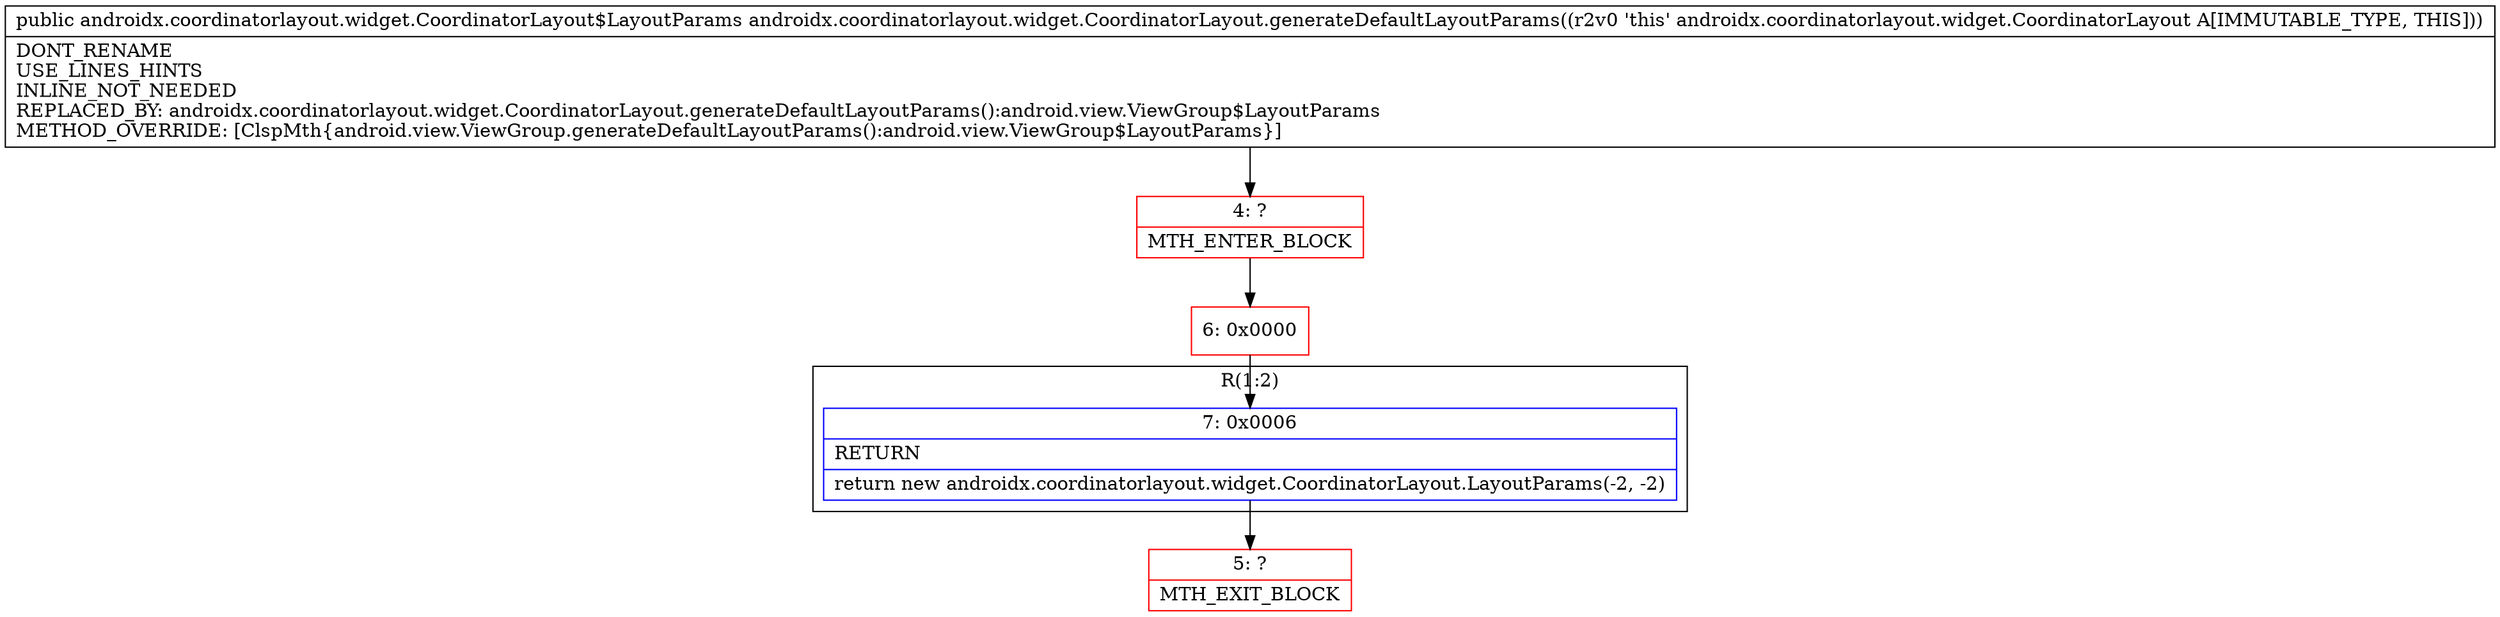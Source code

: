 digraph "CFG forandroidx.coordinatorlayout.widget.CoordinatorLayout.generateDefaultLayoutParams()Landroidx\/coordinatorlayout\/widget\/CoordinatorLayout$LayoutParams;" {
subgraph cluster_Region_693964133 {
label = "R(1:2)";
node [shape=record,color=blue];
Node_7 [shape=record,label="{7\:\ 0x0006|RETURN\l|return new androidx.coordinatorlayout.widget.CoordinatorLayout.LayoutParams(\-2, \-2)\l}"];
}
Node_4 [shape=record,color=red,label="{4\:\ ?|MTH_ENTER_BLOCK\l}"];
Node_6 [shape=record,color=red,label="{6\:\ 0x0000}"];
Node_5 [shape=record,color=red,label="{5\:\ ?|MTH_EXIT_BLOCK\l}"];
MethodNode[shape=record,label="{public androidx.coordinatorlayout.widget.CoordinatorLayout$LayoutParams androidx.coordinatorlayout.widget.CoordinatorLayout.generateDefaultLayoutParams((r2v0 'this' androidx.coordinatorlayout.widget.CoordinatorLayout A[IMMUTABLE_TYPE, THIS]))  | DONT_RENAME\lUSE_LINES_HINTS\lINLINE_NOT_NEEDED\lREPLACED_BY: androidx.coordinatorlayout.widget.CoordinatorLayout.generateDefaultLayoutParams():android.view.ViewGroup$LayoutParams\lMETHOD_OVERRIDE: [ClspMth\{android.view.ViewGroup.generateDefaultLayoutParams():android.view.ViewGroup$LayoutParams\}]\l}"];
MethodNode -> Node_4;Node_7 -> Node_5;
Node_4 -> Node_6;
Node_6 -> Node_7;
}

